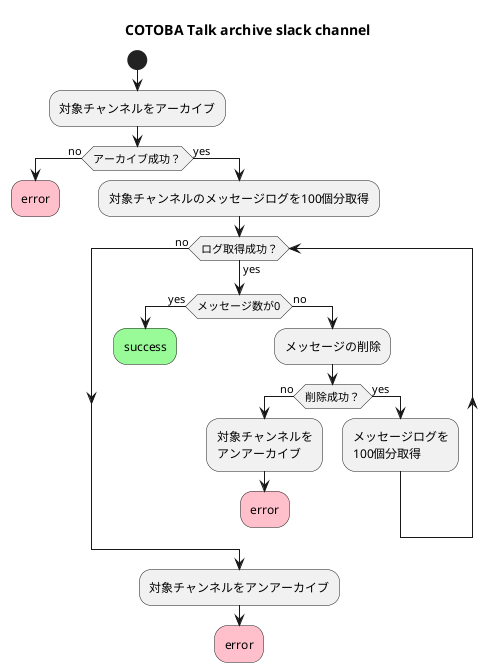 @startuml

title COTOBA Talk archive slack channel

start
:対象チャンネルをアーカイブ;
if (アーカイブ成功？) then (no)
  #pink:error;
  kill
else (yes)
  :対象チャンネルのメッセージログを100個分取得;
  while (ログ取得成功？) is (yes)
    if (メッセージ数が0) then (yes)
      #palegreen:success;
      kill
    else (no)
      :メッセージの削除;
      if (削除成功？) then (no)
        :対象チャンネルを\nアンアーカイブ;
        #pink:error;
        kill
      else (yes)
        :メッセージログを\n100個分取得;
      endif
    endif
  endwhile (no)
  :対象チャンネルをアンアーカイブ;
  #pink:error;
  kill
endif

@enduml